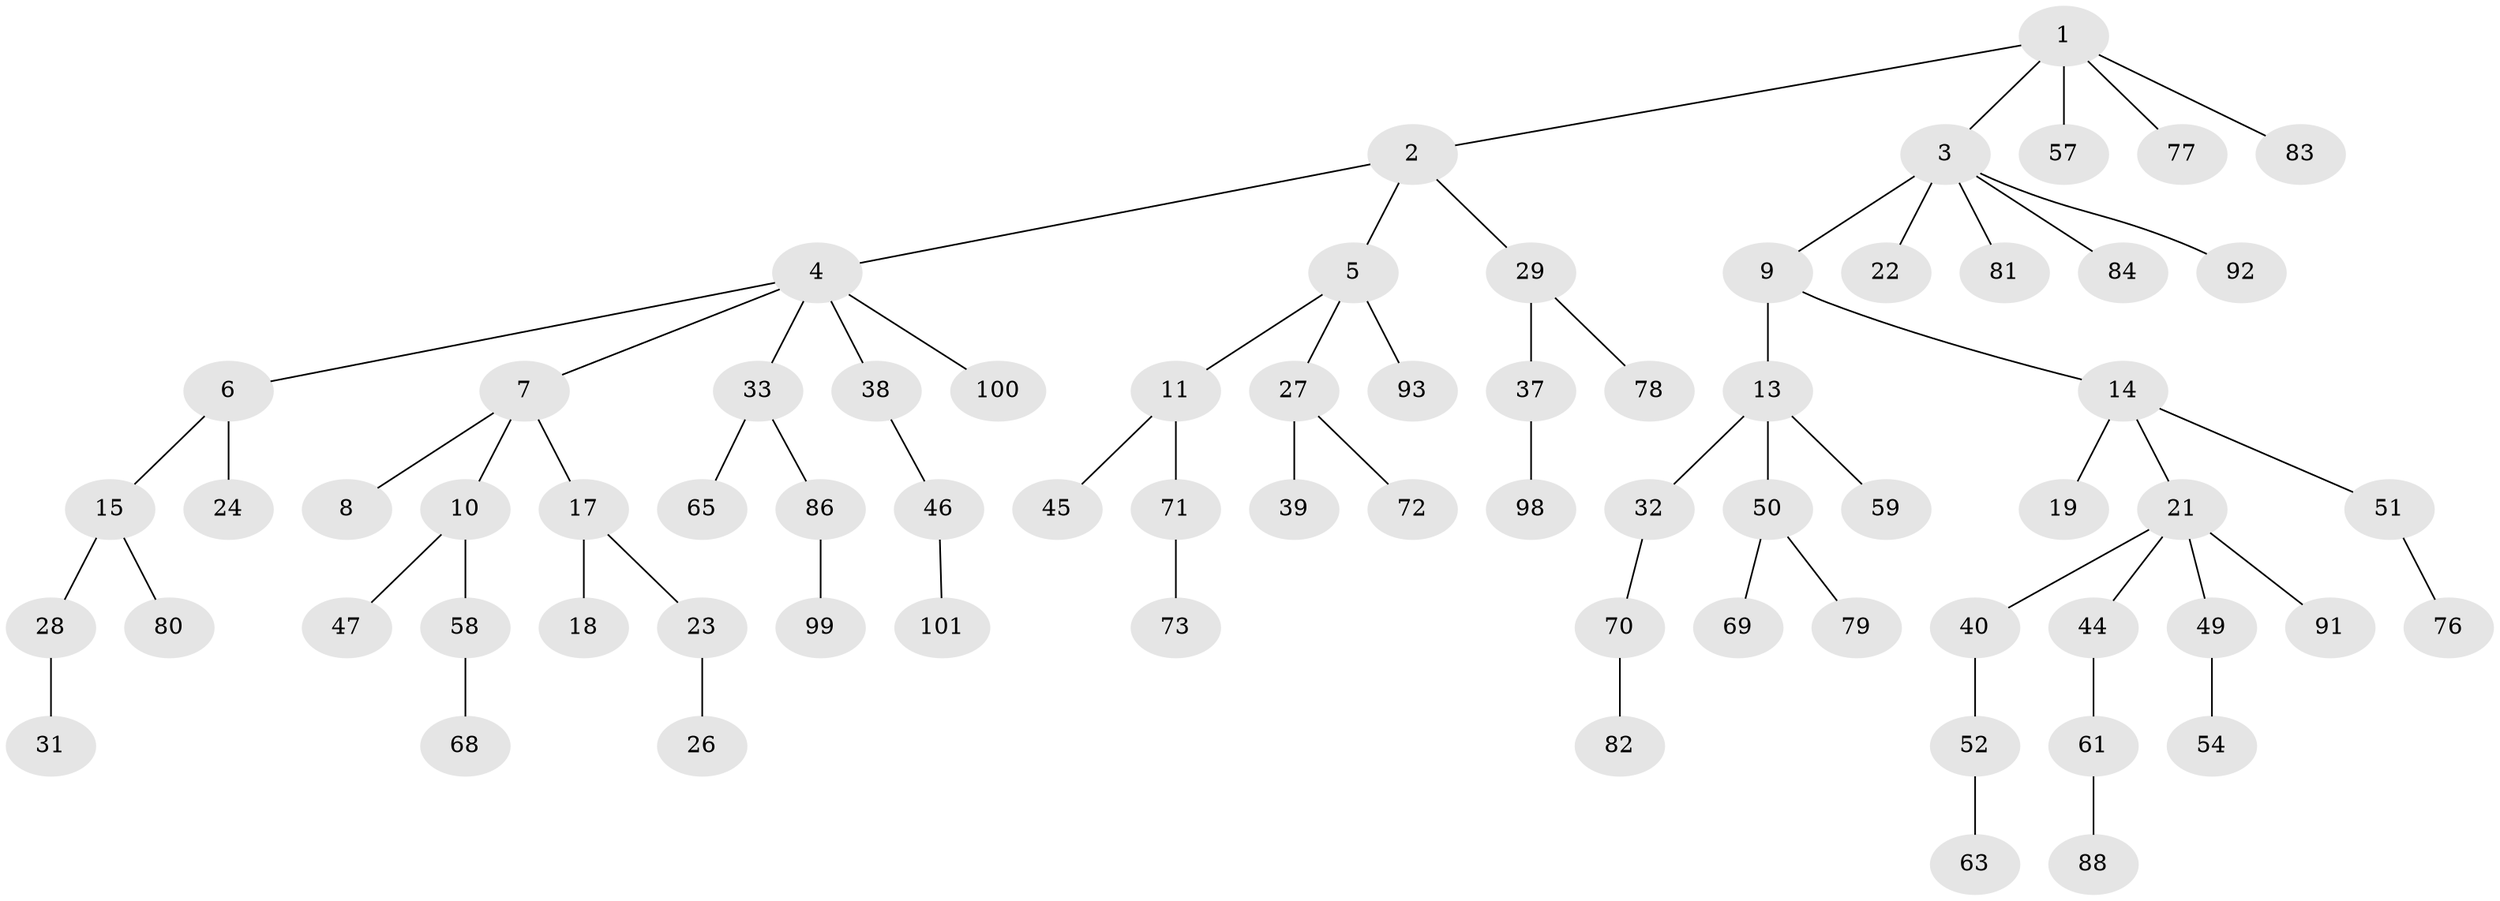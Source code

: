 // original degree distribution, {5: 0.049019607843137254, 4: 0.06862745098039216, 3: 0.13725490196078433, 7: 0.00980392156862745, 1: 0.49019607843137253, 2: 0.24509803921568626}
// Generated by graph-tools (version 1.1) at 2025/11/02/27/25 16:11:25]
// undirected, 71 vertices, 70 edges
graph export_dot {
graph [start="1"]
  node [color=gray90,style=filled];
  1 [super="+16"];
  2;
  3 [super="+20"];
  4 [super="+66"];
  5 [super="+56"];
  6;
  7 [super="+60"];
  8;
  9;
  10 [super="+36"];
  11 [super="+12"];
  13;
  14 [super="+42"];
  15 [super="+25"];
  17;
  18 [super="+35"];
  19 [super="+41"];
  21 [super="+34"];
  22;
  23;
  24;
  26 [super="+75"];
  27 [super="+30"];
  28;
  29 [super="+43"];
  31;
  32 [super="+102"];
  33 [super="+62"];
  37 [super="+55"];
  38 [super="+48"];
  39;
  40;
  44;
  45 [super="+67"];
  46 [super="+96"];
  47;
  49 [super="+53"];
  50 [super="+97"];
  51;
  52;
  54;
  57;
  58;
  59;
  61 [super="+74"];
  63 [super="+64"];
  65 [super="+90"];
  68;
  69 [super="+85"];
  70 [super="+89"];
  71;
  72;
  73;
  76 [super="+87"];
  77 [super="+95"];
  78;
  79;
  80;
  81 [super="+94"];
  82;
  83;
  84;
  86;
  88;
  91;
  92;
  93;
  98;
  99;
  100;
  101;
  1 -- 2;
  1 -- 3;
  1 -- 77;
  1 -- 83;
  1 -- 57;
  2 -- 4;
  2 -- 5;
  2 -- 29;
  3 -- 9;
  3 -- 81;
  3 -- 84;
  3 -- 22;
  3 -- 92;
  4 -- 6;
  4 -- 7;
  4 -- 33;
  4 -- 38;
  4 -- 100;
  5 -- 11;
  5 -- 27;
  5 -- 93;
  6 -- 15;
  6 -- 24;
  7 -- 8;
  7 -- 10;
  7 -- 17;
  9 -- 13;
  9 -- 14;
  10 -- 47;
  10 -- 58;
  11 -- 71;
  11 -- 45;
  13 -- 32;
  13 -- 50;
  13 -- 59;
  14 -- 19;
  14 -- 21;
  14 -- 51;
  15 -- 28;
  15 -- 80;
  17 -- 18;
  17 -- 23;
  21 -- 40;
  21 -- 91;
  21 -- 49;
  21 -- 44;
  23 -- 26;
  27 -- 39;
  27 -- 72;
  28 -- 31;
  29 -- 37;
  29 -- 78;
  32 -- 70;
  33 -- 65;
  33 -- 86;
  37 -- 98;
  38 -- 46;
  40 -- 52;
  44 -- 61;
  46 -- 101;
  49 -- 54;
  50 -- 69;
  50 -- 79;
  51 -- 76;
  52 -- 63;
  58 -- 68;
  61 -- 88;
  70 -- 82;
  71 -- 73;
  86 -- 99;
}
